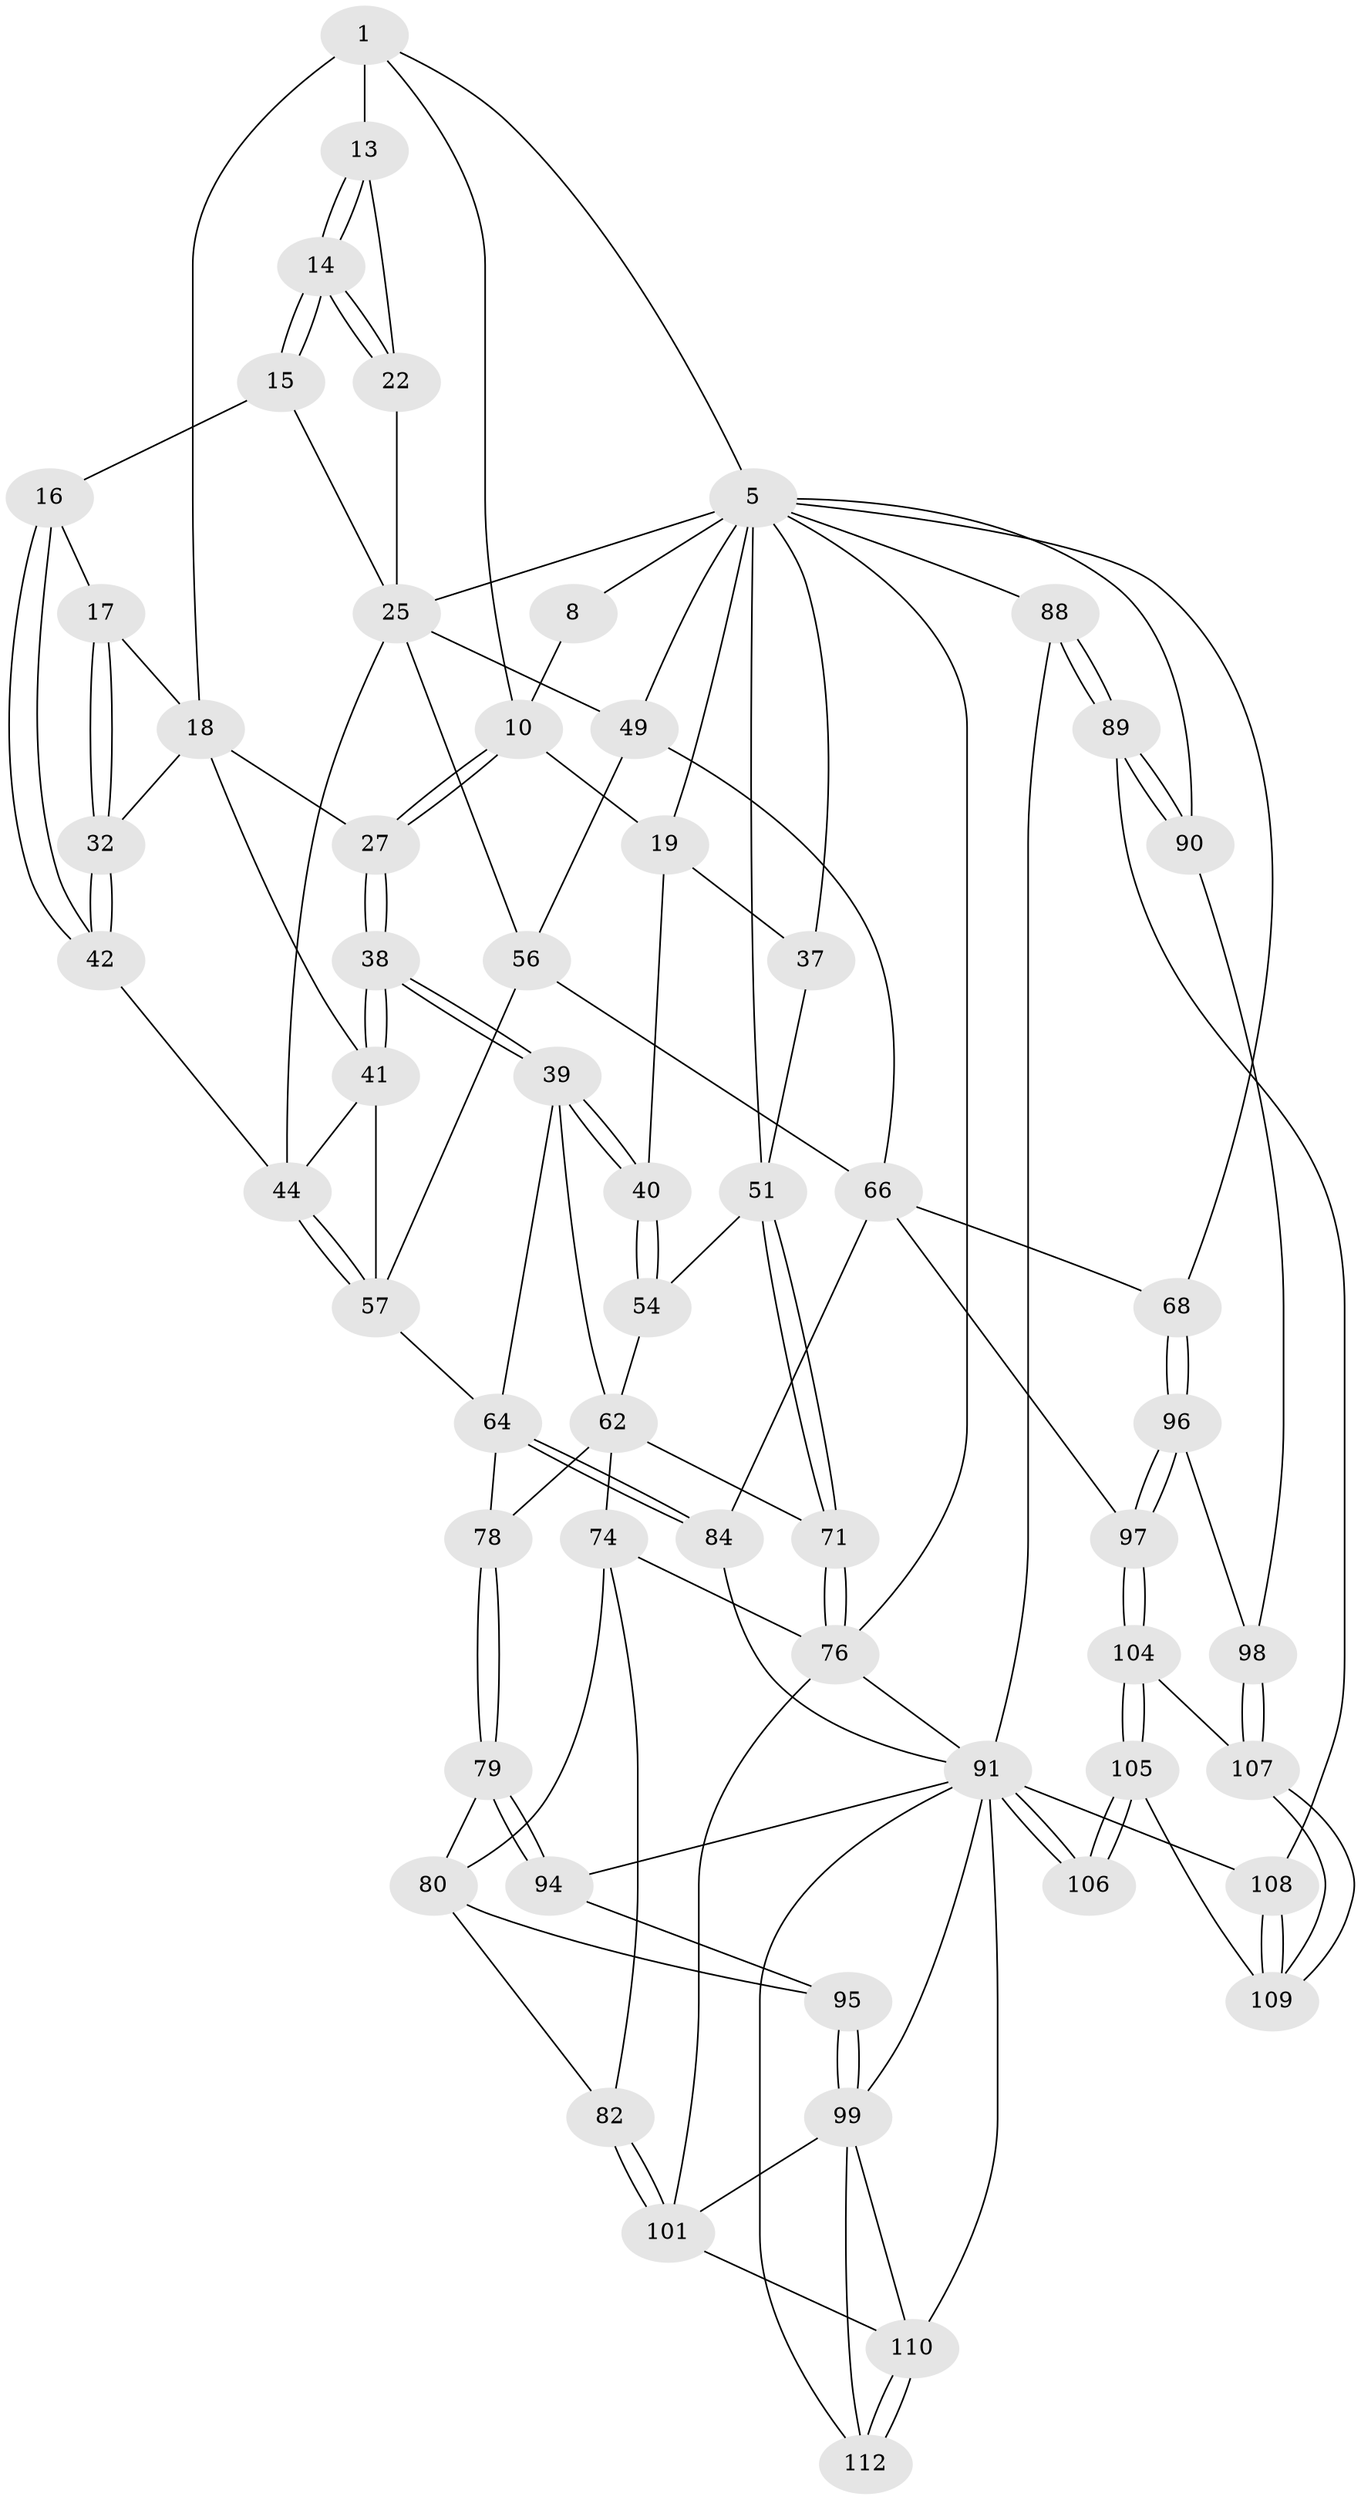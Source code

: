 // original degree distribution, {3: 0.02564102564102564, 4: 0.23076923076923078, 5: 0.5213675213675214, 6: 0.2222222222222222}
// Generated by graph-tools (version 1.1) at 2025/28/03/15/25 16:28:10]
// undirected, 58 vertices, 139 edges
graph export_dot {
graph [start="1"]
  node [color=gray90,style=filled];
  1 [pos="+0.34923323757419433+0",super="+9+2"];
  5 [pos="+1+0",super="+6+23"];
  8 [pos="+0.33933525123658115+0"];
  10 [pos="+0.3412458840370497+0.14193143773903302",super="+11"];
  13 [pos="+0.7290736699019302+0.05522310754315284",super="+21"];
  14 [pos="+0.7480626907519181+0.12206270287569264"];
  15 [pos="+0.7279244781747061+0.16647608177195283"];
  16 [pos="+0.6900467037009036+0.167598186116831"];
  17 [pos="+0.5723850981067397+0.11088085760212847"];
  18 [pos="+0.5360479275328897+0.07137989201166355",super="+26"];
  19 [pos="+0.19844919316265403+0.13248823518689212",super="+36+20"];
  22 [pos="+0.8477324188829396+0.09514762329434388"];
  25 [pos="+0.8788741001254698+0.11548075749288639",super="+28"];
  27 [pos="+0.3464534517108301+0.1474655521957897"];
  32 [pos="+0.5442193381016315+0.2491378026119036"];
  37 [pos="+0.08161056837088865+0.28810434275168617"];
  38 [pos="+0.34108835348938343+0.3805066880093707"];
  39 [pos="+0.30208183434828756+0.4014225987422874",super="+61"];
  40 [pos="+0.2867835108719605+0.3874960075954052"];
  41 [pos="+0.36360101165494085+0.37909961682996635",super="+50"];
  42 [pos="+0.565386461594139+0.2631799818888388"];
  44 [pos="+0.6220432174338106+0.32317789973210787",super="+45"];
  49 [pos="+0.9512024058890882+0.38511486482617413",super="+55"];
  51 [pos="+0+0.3588777017506706",super="+52"];
  54 [pos="+0.14752441371083+0.3585141226840346",super="+60"];
  56 [pos="+0.7349710676160495+0.4247318495148382",super="+59"];
  57 [pos="+0.6524578076199752+0.5092186398120105",super="+58"];
  62 [pos="+0.2508604471547759+0.47068673570070957",super="+72+63"];
  64 [pos="+0.4490482974028462+0.5952024956178069",super="+65"];
  66 [pos="+0.6825216129058785+0.5434003400525664",super="+69"];
  68 [pos="+0.7266381894202414+0.5809502261713666"];
  71 [pos="+0+0.5181782618432575"];
  74 [pos="+0.10918667931092957+0.6136644302000227",super="+75"];
  76 [pos="+0+0.6159174262162802",super="+85"];
  78 [pos="+0.2512634720409572+0.6108706975465653"];
  79 [pos="+0.23518986923644952+0.6283239977022109"];
  80 [pos="+0.12250853298987163+0.6202115186941913",super="+81"];
  82 [pos="+0.05737685170233836+0.7089456922987044"];
  84 [pos="+0.4505120677708342+0.6991580885738906",super="+87"];
  88 [pos="+1+0.8483409794508203"];
  89 [pos="+1+0.835211792684373"];
  90 [pos="+0.8979273392795434+0.7480878548295411"];
  91 [pos="+0.37001458938772125+0.8270469134049364",super="+92"];
  94 [pos="+0.21176761770520858+0.6766686828076436"];
  95 [pos="+0.1600755486495054+0.7065958502231131"];
  96 [pos="+0.7422911801153327+0.6981937429630398"];
  97 [pos="+0.605797576196507+0.791531924704014"];
  98 [pos="+0.7864617118394176+0.7573440290873062"];
  99 [pos="+0.1627297191240382+0.764755935213678",super="+100+102"];
  101 [pos="+0.0915416632488005+0.8010747989968483",super="+103"];
  104 [pos="+0.6104379820435857+0.8279990012111469"];
  105 [pos="+0.5416509700165378+0.940797138289359"];
  106 [pos="+0.5015001889373804+0.9778878116530189"];
  107 [pos="+0.7610471551056455+0.8646015713088105"];
  108 [pos="+0.8045796059789342+0.9526011971834288"];
  109 [pos="+0.7945412968716199+0.9406376121394678"];
  110 [pos="+0.12843281684138175+0.8647011853619895",super="+111"];
  112 [pos="+0.21011564369114988+0.8952580198718237"];
  1 -- 10;
  1 -- 18;
  1 -- 13 [weight=2];
  1 -- 5;
  5 -- 88 [weight=2];
  5 -- 51;
  5 -- 37;
  5 -- 8;
  5 -- 19;
  5 -- 49;
  5 -- 68;
  5 -- 25 [weight=3];
  5 -- 90;
  5 -- 76;
  8 -- 10;
  10 -- 27;
  10 -- 27;
  10 -- 19;
  13 -- 14;
  13 -- 14;
  13 -- 22;
  14 -- 15;
  14 -- 15;
  14 -- 22;
  14 -- 22;
  15 -- 16;
  15 -- 25;
  16 -- 17;
  16 -- 42;
  16 -- 42;
  17 -- 18;
  17 -- 32;
  17 -- 32;
  18 -- 32;
  18 -- 41;
  18 -- 27;
  19 -- 40;
  19 -- 37;
  22 -- 25;
  25 -- 49;
  25 -- 56;
  25 -- 44;
  27 -- 38;
  27 -- 38;
  32 -- 42;
  32 -- 42;
  37 -- 51;
  38 -- 39;
  38 -- 39;
  38 -- 41;
  38 -- 41;
  39 -- 40;
  39 -- 40;
  39 -- 64;
  39 -- 62;
  40 -- 54;
  40 -- 54;
  41 -- 57;
  41 -- 44;
  42 -- 44;
  44 -- 57;
  44 -- 57;
  49 -- 56;
  49 -- 66;
  51 -- 71;
  51 -- 71;
  51 -- 54 [weight=2];
  54 -- 62;
  56 -- 57;
  56 -- 66;
  57 -- 64;
  62 -- 78;
  62 -- 74;
  62 -- 71;
  64 -- 84 [weight=2];
  64 -- 84;
  64 -- 78;
  66 -- 97;
  66 -- 68;
  66 -- 84;
  68 -- 96;
  68 -- 96;
  71 -- 76;
  71 -- 76;
  74 -- 80;
  74 -- 76;
  74 -- 82;
  76 -- 101;
  76 -- 91 [weight=2];
  78 -- 79;
  78 -- 79;
  79 -- 80;
  79 -- 94;
  79 -- 94;
  80 -- 82;
  80 -- 95;
  82 -- 101;
  82 -- 101;
  84 -- 91;
  88 -- 89;
  88 -- 89;
  88 -- 91;
  89 -- 90;
  89 -- 90;
  89 -- 108;
  90 -- 98;
  91 -- 106 [weight=2];
  91 -- 106;
  91 -- 99;
  91 -- 108;
  91 -- 110;
  91 -- 112;
  91 -- 94;
  94 -- 95;
  95 -- 99;
  95 -- 99;
  96 -- 97;
  96 -- 97;
  96 -- 98;
  97 -- 104;
  97 -- 104;
  98 -- 107;
  98 -- 107;
  99 -- 101;
  99 -- 110;
  99 -- 112;
  101 -- 110;
  104 -- 105;
  104 -- 105;
  104 -- 107;
  105 -- 106;
  105 -- 106;
  105 -- 109;
  107 -- 109;
  107 -- 109;
  108 -- 109;
  108 -- 109;
  110 -- 112;
  110 -- 112;
}
